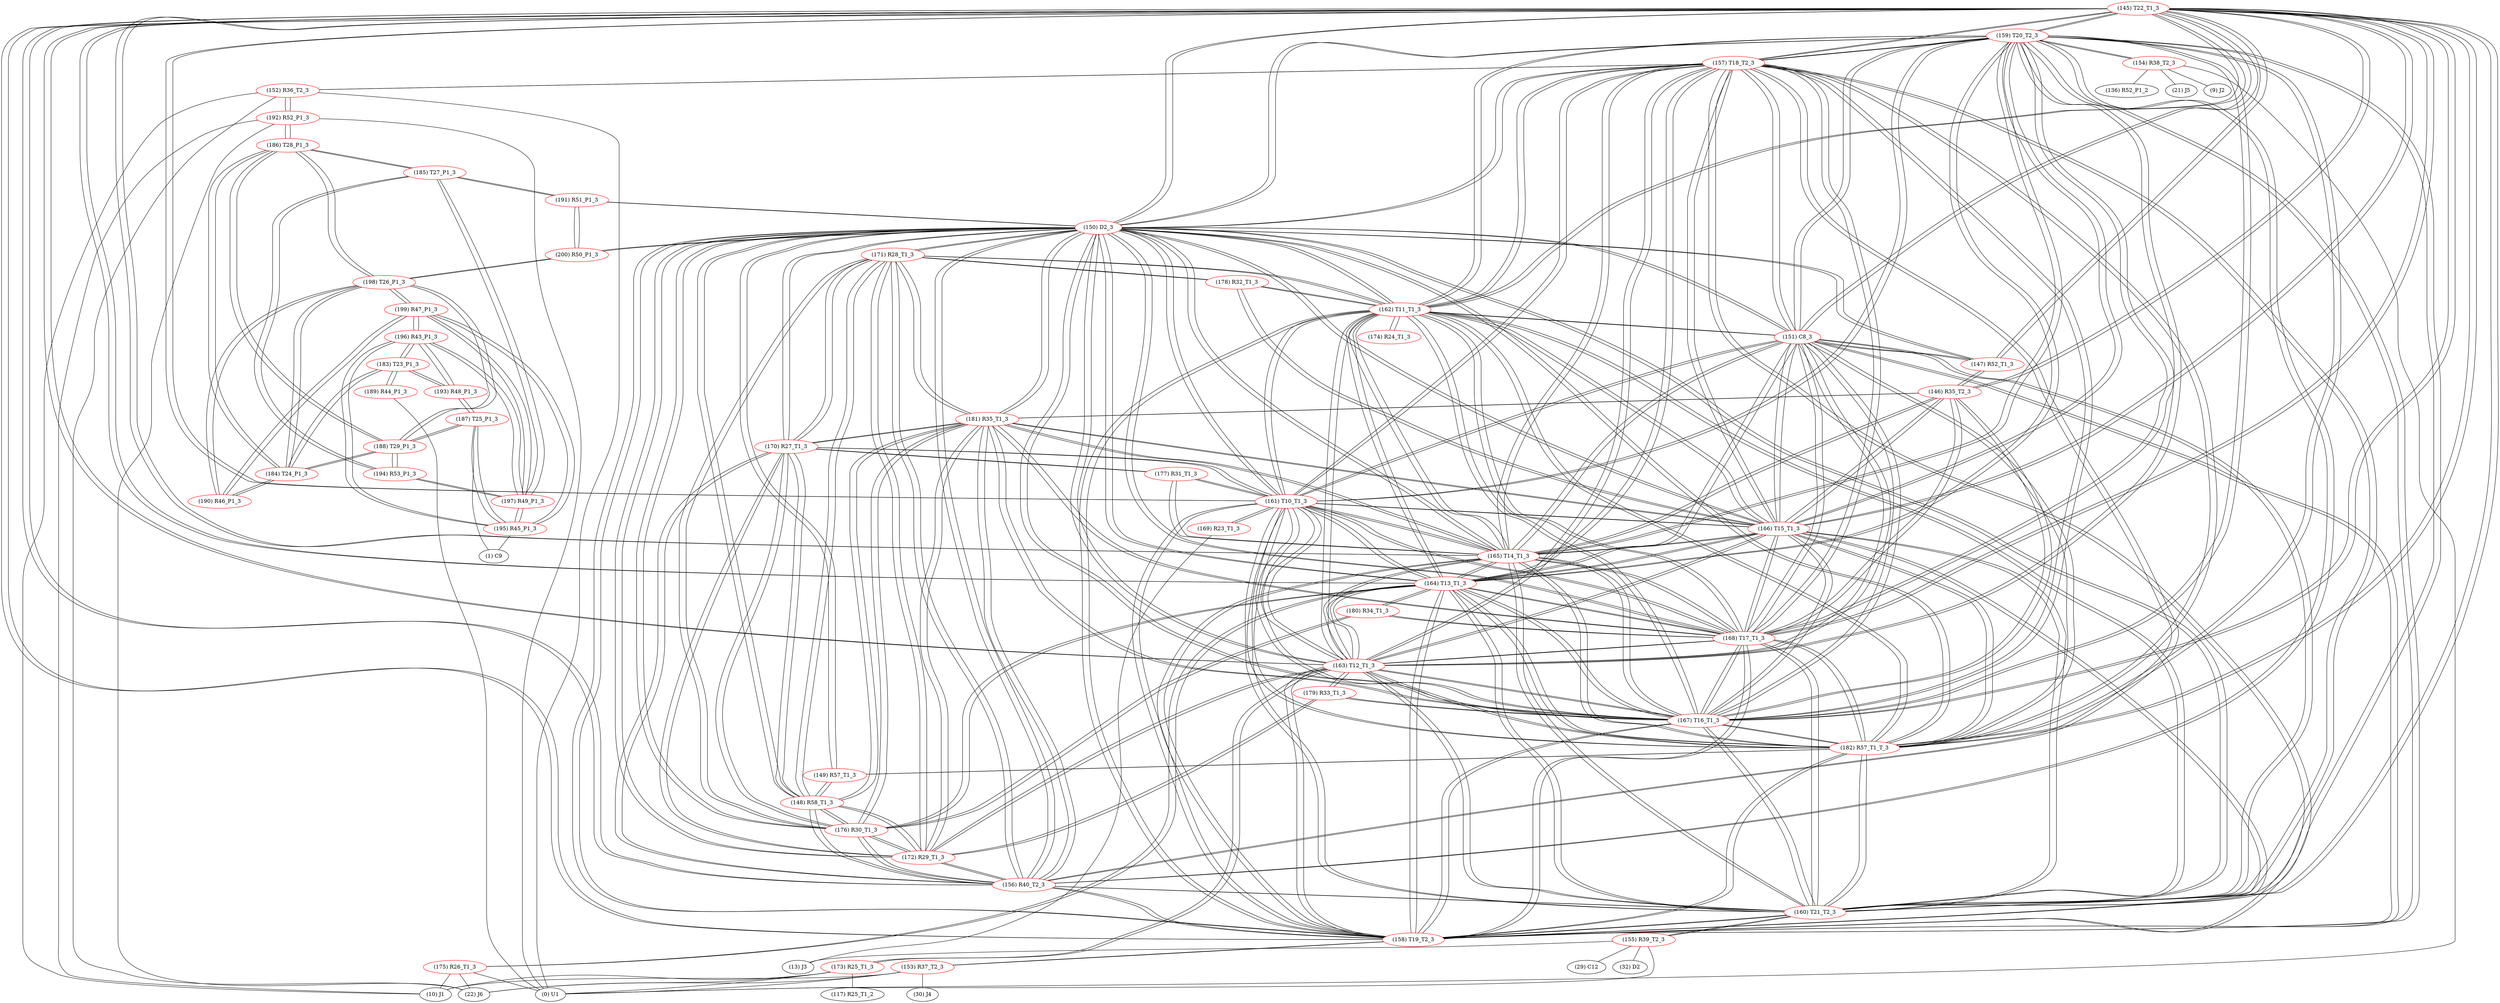 graph {
	145 [label="(145) T22_T1_3" color=red]
	159 [label="(159) T20_T2_3"]
	157 [label="(157) T18_T2_3"]
	158 [label="(158) T19_T2_3"]
	160 [label="(160) T21_T2_3"]
	182 [label="(182) R57_T1_T_3"]
	150 [label="(150) D2_3"]
	162 [label="(162) T11_T1_3"]
	167 [label="(167) T16_T1_3"]
	168 [label="(168) T17_T1_3"]
	161 [label="(161) T10_T1_3"]
	163 [label="(163) T12_T1_3"]
	164 [label="(164) T13_T1_3"]
	165 [label="(165) T14_T1_3"]
	166 [label="(166) T15_T1_3"]
	151 [label="(151) C8_3"]
	156 [label="(156) R40_T2_3"]
	147 [label="(147) R52_T1_3"]
	146 [label="(146) R35_T2_3"]
	146 [label="(146) R35_T2_3" color=red]
	167 [label="(167) T16_T1_3"]
	166 [label="(166) T15_T1_3"]
	181 [label="(181) R35_T1_3"]
	165 [label="(165) T14_T1_3"]
	168 [label="(168) T17_T1_3"]
	147 [label="(147) R52_T1_3"]
	145 [label="(145) T22_T1_3"]
	147 [label="(147) R52_T1_3" color=red]
	150 [label="(150) D2_3"]
	151 [label="(151) C8_3"]
	146 [label="(146) R35_T2_3"]
	145 [label="(145) T22_T1_3"]
	148 [label="(148) R58_T1_3" color=red]
	149 [label="(149) R57_T1_3"]
	150 [label="(150) D2_3"]
	172 [label="(172) R29_T1_3"]
	181 [label="(181) R35_T1_3"]
	156 [label="(156) R40_T2_3"]
	176 [label="(176) R30_T1_3"]
	170 [label="(170) R27_T1_3"]
	171 [label="(171) R28_T1_3"]
	149 [label="(149) R57_T1_3" color=red]
	148 [label="(148) R58_T1_3"]
	150 [label="(150) D2_3"]
	182 [label="(182) R57_T1_T_3"]
	150 [label="(150) D2_3" color=red]
	159 [label="(159) T20_T2_3"]
	157 [label="(157) T18_T2_3"]
	158 [label="(158) T19_T2_3"]
	160 [label="(160) T21_T2_3"]
	182 [label="(182) R57_T1_T_3"]
	145 [label="(145) T22_T1_3"]
	162 [label="(162) T11_T1_3"]
	167 [label="(167) T16_T1_3"]
	168 [label="(168) T17_T1_3"]
	161 [label="(161) T10_T1_3"]
	163 [label="(163) T12_T1_3"]
	164 [label="(164) T13_T1_3"]
	165 [label="(165) T14_T1_3"]
	166 [label="(166) T15_T1_3"]
	151 [label="(151) C8_3"]
	147 [label="(147) R52_T1_3"]
	148 [label="(148) R58_T1_3"]
	149 [label="(149) R57_T1_3"]
	172 [label="(172) R29_T1_3"]
	181 [label="(181) R35_T1_3"]
	156 [label="(156) R40_T2_3"]
	176 [label="(176) R30_T1_3"]
	170 [label="(170) R27_T1_3"]
	171 [label="(171) R28_T1_3"]
	191 [label="(191) R51_P1_3"]
	200 [label="(200) R50_P1_3"]
	151 [label="(151) C8_3" color=red]
	159 [label="(159) T20_T2_3"]
	157 [label="(157) T18_T2_3"]
	158 [label="(158) T19_T2_3"]
	160 [label="(160) T21_T2_3"]
	182 [label="(182) R57_T1_T_3"]
	145 [label="(145) T22_T1_3"]
	150 [label="(150) D2_3"]
	162 [label="(162) T11_T1_3"]
	167 [label="(167) T16_T1_3"]
	168 [label="(168) T17_T1_3"]
	161 [label="(161) T10_T1_3"]
	163 [label="(163) T12_T1_3"]
	164 [label="(164) T13_T1_3"]
	165 [label="(165) T14_T1_3"]
	166 [label="(166) T15_T1_3"]
	147 [label="(147) R52_T1_3"]
	152 [label="(152) R36_T2_3" color=red]
	0 [label="(0) U1"]
	22 [label="(22) J6"]
	10 [label="(10) J1"]
	192 [label="(192) R52_P1_3"]
	157 [label="(157) T18_T2_3"]
	153 [label="(153) R37_T2_3" color=red]
	0 [label="(0) U1"]
	22 [label="(22) J6"]
	30 [label="(30) J4"]
	10 [label="(10) J1"]
	158 [label="(158) T19_T2_3"]
	154 [label="(154) R38_T2_3" color=red]
	0 [label="(0) U1"]
	21 [label="(21) J5"]
	9 [label="(9) J2"]
	136 [label="(136) R52_P1_2"]
	159 [label="(159) T20_T2_3"]
	155 [label="(155) R39_T2_3" color=red]
	0 [label="(0) U1"]
	13 [label="(13) J3"]
	32 [label="(32) D2"]
	29 [label="(29) C12"]
	160 [label="(160) T21_T2_3"]
	156 [label="(156) R40_T2_3" color=red]
	172 [label="(172) R29_T1_3"]
	181 [label="(181) R35_T1_3"]
	176 [label="(176) R30_T1_3"]
	150 [label="(150) D2_3"]
	148 [label="(148) R58_T1_3"]
	170 [label="(170) R27_T1_3"]
	171 [label="(171) R28_T1_3"]
	145 [label="(145) T22_T1_3"]
	158 [label="(158) T19_T2_3"]
	157 [label="(157) T18_T2_3"]
	160 [label="(160) T21_T2_3"]
	159 [label="(159) T20_T2_3"]
	157 [label="(157) T18_T2_3" color=red]
	159 [label="(159) T20_T2_3"]
	158 [label="(158) T19_T2_3"]
	160 [label="(160) T21_T2_3"]
	182 [label="(182) R57_T1_T_3"]
	145 [label="(145) T22_T1_3"]
	150 [label="(150) D2_3"]
	162 [label="(162) T11_T1_3"]
	167 [label="(167) T16_T1_3"]
	168 [label="(168) T17_T1_3"]
	161 [label="(161) T10_T1_3"]
	163 [label="(163) T12_T1_3"]
	164 [label="(164) T13_T1_3"]
	165 [label="(165) T14_T1_3"]
	166 [label="(166) T15_T1_3"]
	151 [label="(151) C8_3"]
	156 [label="(156) R40_T2_3"]
	152 [label="(152) R36_T2_3"]
	158 [label="(158) T19_T2_3" color=red]
	159 [label="(159) T20_T2_3"]
	157 [label="(157) T18_T2_3"]
	160 [label="(160) T21_T2_3"]
	182 [label="(182) R57_T1_T_3"]
	145 [label="(145) T22_T1_3"]
	150 [label="(150) D2_3"]
	162 [label="(162) T11_T1_3"]
	167 [label="(167) T16_T1_3"]
	168 [label="(168) T17_T1_3"]
	161 [label="(161) T10_T1_3"]
	163 [label="(163) T12_T1_3"]
	164 [label="(164) T13_T1_3"]
	165 [label="(165) T14_T1_3"]
	166 [label="(166) T15_T1_3"]
	151 [label="(151) C8_3"]
	156 [label="(156) R40_T2_3"]
	153 [label="(153) R37_T2_3"]
	159 [label="(159) T20_T2_3" color=red]
	157 [label="(157) T18_T2_3"]
	158 [label="(158) T19_T2_3"]
	160 [label="(160) T21_T2_3"]
	182 [label="(182) R57_T1_T_3"]
	145 [label="(145) T22_T1_3"]
	150 [label="(150) D2_3"]
	162 [label="(162) T11_T1_3"]
	167 [label="(167) T16_T1_3"]
	168 [label="(168) T17_T1_3"]
	161 [label="(161) T10_T1_3"]
	163 [label="(163) T12_T1_3"]
	164 [label="(164) T13_T1_3"]
	165 [label="(165) T14_T1_3"]
	166 [label="(166) T15_T1_3"]
	151 [label="(151) C8_3"]
	156 [label="(156) R40_T2_3"]
	154 [label="(154) R38_T2_3"]
	160 [label="(160) T21_T2_3" color=red]
	159 [label="(159) T20_T2_3"]
	157 [label="(157) T18_T2_3"]
	158 [label="(158) T19_T2_3"]
	182 [label="(182) R57_T1_T_3"]
	145 [label="(145) T22_T1_3"]
	150 [label="(150) D2_3"]
	162 [label="(162) T11_T1_3"]
	167 [label="(167) T16_T1_3"]
	168 [label="(168) T17_T1_3"]
	161 [label="(161) T10_T1_3"]
	163 [label="(163) T12_T1_3"]
	164 [label="(164) T13_T1_3"]
	165 [label="(165) T14_T1_3"]
	166 [label="(166) T15_T1_3"]
	151 [label="(151) C8_3"]
	156 [label="(156) R40_T2_3"]
	155 [label="(155) R39_T2_3"]
	161 [label="(161) T10_T1_3" color=red]
	159 [label="(159) T20_T2_3"]
	157 [label="(157) T18_T2_3"]
	158 [label="(158) T19_T2_3"]
	160 [label="(160) T21_T2_3"]
	182 [label="(182) R57_T1_T_3"]
	145 [label="(145) T22_T1_3"]
	150 [label="(150) D2_3"]
	162 [label="(162) T11_T1_3"]
	167 [label="(167) T16_T1_3"]
	168 [label="(168) T17_T1_3"]
	163 [label="(163) T12_T1_3"]
	164 [label="(164) T13_T1_3"]
	165 [label="(165) T14_T1_3"]
	166 [label="(166) T15_T1_3"]
	151 [label="(151) C8_3"]
	169 [label="(169) R23_T1_3"]
	177 [label="(177) R31_T1_3"]
	170 [label="(170) R27_T1_3"]
	162 [label="(162) T11_T1_3" color=red]
	159 [label="(159) T20_T2_3"]
	157 [label="(157) T18_T2_3"]
	158 [label="(158) T19_T2_3"]
	160 [label="(160) T21_T2_3"]
	182 [label="(182) R57_T1_T_3"]
	145 [label="(145) T22_T1_3"]
	150 [label="(150) D2_3"]
	167 [label="(167) T16_T1_3"]
	168 [label="(168) T17_T1_3"]
	161 [label="(161) T10_T1_3"]
	163 [label="(163) T12_T1_3"]
	164 [label="(164) T13_T1_3"]
	165 [label="(165) T14_T1_3"]
	166 [label="(166) T15_T1_3"]
	151 [label="(151) C8_3"]
	174 [label="(174) R24_T1_3"]
	178 [label="(178) R32_T1_3"]
	171 [label="(171) R28_T1_3"]
	163 [label="(163) T12_T1_3" color=red]
	159 [label="(159) T20_T2_3"]
	157 [label="(157) T18_T2_3"]
	158 [label="(158) T19_T2_3"]
	160 [label="(160) T21_T2_3"]
	182 [label="(182) R57_T1_T_3"]
	145 [label="(145) T22_T1_3"]
	150 [label="(150) D2_3"]
	162 [label="(162) T11_T1_3"]
	167 [label="(167) T16_T1_3"]
	168 [label="(168) T17_T1_3"]
	161 [label="(161) T10_T1_3"]
	164 [label="(164) T13_T1_3"]
	165 [label="(165) T14_T1_3"]
	166 [label="(166) T15_T1_3"]
	151 [label="(151) C8_3"]
	179 [label="(179) R33_T1_3"]
	172 [label="(172) R29_T1_3"]
	173 [label="(173) R25_T1_3"]
	164 [label="(164) T13_T1_3" color=red]
	159 [label="(159) T20_T2_3"]
	157 [label="(157) T18_T2_3"]
	158 [label="(158) T19_T2_3"]
	160 [label="(160) T21_T2_3"]
	182 [label="(182) R57_T1_T_3"]
	145 [label="(145) T22_T1_3"]
	150 [label="(150) D2_3"]
	162 [label="(162) T11_T1_3"]
	167 [label="(167) T16_T1_3"]
	168 [label="(168) T17_T1_3"]
	161 [label="(161) T10_T1_3"]
	163 [label="(163) T12_T1_3"]
	165 [label="(165) T14_T1_3"]
	166 [label="(166) T15_T1_3"]
	151 [label="(151) C8_3"]
	176 [label="(176) R30_T1_3"]
	180 [label="(180) R34_T1_3"]
	175 [label="(175) R26_T1_3"]
	165 [label="(165) T14_T1_3" color=red]
	159 [label="(159) T20_T2_3"]
	157 [label="(157) T18_T2_3"]
	158 [label="(158) T19_T2_3"]
	160 [label="(160) T21_T2_3"]
	182 [label="(182) R57_T1_T_3"]
	145 [label="(145) T22_T1_3"]
	150 [label="(150) D2_3"]
	162 [label="(162) T11_T1_3"]
	167 [label="(167) T16_T1_3"]
	168 [label="(168) T17_T1_3"]
	161 [label="(161) T10_T1_3"]
	163 [label="(163) T12_T1_3"]
	164 [label="(164) T13_T1_3"]
	166 [label="(166) T15_T1_3"]
	151 [label="(151) C8_3"]
	181 [label="(181) R35_T1_3"]
	146 [label="(146) R35_T2_3"]
	177 [label="(177) R31_T1_3"]
	166 [label="(166) T15_T1_3" color=red]
	159 [label="(159) T20_T2_3"]
	157 [label="(157) T18_T2_3"]
	158 [label="(158) T19_T2_3"]
	160 [label="(160) T21_T2_3"]
	182 [label="(182) R57_T1_T_3"]
	145 [label="(145) T22_T1_3"]
	150 [label="(150) D2_3"]
	162 [label="(162) T11_T1_3"]
	167 [label="(167) T16_T1_3"]
	168 [label="(168) T17_T1_3"]
	161 [label="(161) T10_T1_3"]
	163 [label="(163) T12_T1_3"]
	164 [label="(164) T13_T1_3"]
	165 [label="(165) T14_T1_3"]
	151 [label="(151) C8_3"]
	181 [label="(181) R35_T1_3"]
	146 [label="(146) R35_T2_3"]
	178 [label="(178) R32_T1_3"]
	167 [label="(167) T16_T1_3" color=red]
	159 [label="(159) T20_T2_3"]
	157 [label="(157) T18_T2_3"]
	158 [label="(158) T19_T2_3"]
	160 [label="(160) T21_T2_3"]
	182 [label="(182) R57_T1_T_3"]
	145 [label="(145) T22_T1_3"]
	150 [label="(150) D2_3"]
	162 [label="(162) T11_T1_3"]
	168 [label="(168) T17_T1_3"]
	161 [label="(161) T10_T1_3"]
	163 [label="(163) T12_T1_3"]
	164 [label="(164) T13_T1_3"]
	165 [label="(165) T14_T1_3"]
	166 [label="(166) T15_T1_3"]
	151 [label="(151) C8_3"]
	181 [label="(181) R35_T1_3"]
	146 [label="(146) R35_T2_3"]
	179 [label="(179) R33_T1_3"]
	168 [label="(168) T17_T1_3" color=red]
	159 [label="(159) T20_T2_3"]
	157 [label="(157) T18_T2_3"]
	158 [label="(158) T19_T2_3"]
	160 [label="(160) T21_T2_3"]
	182 [label="(182) R57_T1_T_3"]
	145 [label="(145) T22_T1_3"]
	150 [label="(150) D2_3"]
	162 [label="(162) T11_T1_3"]
	167 [label="(167) T16_T1_3"]
	161 [label="(161) T10_T1_3"]
	163 [label="(163) T12_T1_3"]
	164 [label="(164) T13_T1_3"]
	165 [label="(165) T14_T1_3"]
	166 [label="(166) T15_T1_3"]
	151 [label="(151) C8_3"]
	181 [label="(181) R35_T1_3"]
	146 [label="(146) R35_T2_3"]
	180 [label="(180) R34_T1_3"]
	169 [label="(169) R23_T1_3" color=red]
	13 [label="(13) J3"]
	161 [label="(161) T10_T1_3"]
	170 [label="(170) R27_T1_3" color=red]
	172 [label="(172) R29_T1_3"]
	181 [label="(181) R35_T1_3"]
	156 [label="(156) R40_T2_3"]
	176 [label="(176) R30_T1_3"]
	150 [label="(150) D2_3"]
	148 [label="(148) R58_T1_3"]
	171 [label="(171) R28_T1_3"]
	161 [label="(161) T10_T1_3"]
	177 [label="(177) R31_T1_3"]
	171 [label="(171) R28_T1_3" color=red]
	172 [label="(172) R29_T1_3"]
	181 [label="(181) R35_T1_3"]
	156 [label="(156) R40_T2_3"]
	176 [label="(176) R30_T1_3"]
	150 [label="(150) D2_3"]
	148 [label="(148) R58_T1_3"]
	170 [label="(170) R27_T1_3"]
	178 [label="(178) R32_T1_3"]
	162 [label="(162) T11_T1_3"]
	172 [label="(172) R29_T1_3" color=red]
	181 [label="(181) R35_T1_3"]
	156 [label="(156) R40_T2_3"]
	176 [label="(176) R30_T1_3"]
	150 [label="(150) D2_3"]
	148 [label="(148) R58_T1_3"]
	170 [label="(170) R27_T1_3"]
	171 [label="(171) R28_T1_3"]
	179 [label="(179) R33_T1_3"]
	163 [label="(163) T12_T1_3"]
	173 [label="(173) R25_T1_3" color=red]
	22 [label="(22) J6"]
	10 [label="(10) J1"]
	0 [label="(0) U1"]
	117 [label="(117) R25_T1_2"]
	163 [label="(163) T12_T1_3"]
	174 [label="(174) R24_T1_3" color=red]
	162 [label="(162) T11_T1_3"]
	175 [label="(175) R26_T1_3" color=red]
	22 [label="(22) J6"]
	10 [label="(10) J1"]
	0 [label="(0) U1"]
	164 [label="(164) T13_T1_3"]
	176 [label="(176) R30_T1_3" color=red]
	172 [label="(172) R29_T1_3"]
	181 [label="(181) R35_T1_3"]
	156 [label="(156) R40_T2_3"]
	150 [label="(150) D2_3"]
	148 [label="(148) R58_T1_3"]
	170 [label="(170) R27_T1_3"]
	171 [label="(171) R28_T1_3"]
	180 [label="(180) R34_T1_3"]
	164 [label="(164) T13_T1_3"]
	177 [label="(177) R31_T1_3" color=red]
	161 [label="(161) T10_T1_3"]
	170 [label="(170) R27_T1_3"]
	165 [label="(165) T14_T1_3"]
	178 [label="(178) R32_T1_3" color=red]
	166 [label="(166) T15_T1_3"]
	171 [label="(171) R28_T1_3"]
	162 [label="(162) T11_T1_3"]
	179 [label="(179) R33_T1_3" color=red]
	167 [label="(167) T16_T1_3"]
	172 [label="(172) R29_T1_3"]
	163 [label="(163) T12_T1_3"]
	180 [label="(180) R34_T1_3" color=red]
	168 [label="(168) T17_T1_3"]
	176 [label="(176) R30_T1_3"]
	164 [label="(164) T13_T1_3"]
	181 [label="(181) R35_T1_3" color=red]
	172 [label="(172) R29_T1_3"]
	156 [label="(156) R40_T2_3"]
	176 [label="(176) R30_T1_3"]
	150 [label="(150) D2_3"]
	148 [label="(148) R58_T1_3"]
	170 [label="(170) R27_T1_3"]
	171 [label="(171) R28_T1_3"]
	167 [label="(167) T16_T1_3"]
	166 [label="(166) T15_T1_3"]
	165 [label="(165) T14_T1_3"]
	168 [label="(168) T17_T1_3"]
	146 [label="(146) R35_T2_3"]
	182 [label="(182) R57_T1_T_3" color=red]
	159 [label="(159) T20_T2_3"]
	157 [label="(157) T18_T2_3"]
	158 [label="(158) T19_T2_3"]
	160 [label="(160) T21_T2_3"]
	145 [label="(145) T22_T1_3"]
	150 [label="(150) D2_3"]
	162 [label="(162) T11_T1_3"]
	167 [label="(167) T16_T1_3"]
	168 [label="(168) T17_T1_3"]
	161 [label="(161) T10_T1_3"]
	163 [label="(163) T12_T1_3"]
	164 [label="(164) T13_T1_3"]
	165 [label="(165) T14_T1_3"]
	166 [label="(166) T15_T1_3"]
	151 [label="(151) C8_3"]
	149 [label="(149) R57_T1_3"]
	183 [label="(183) T23_P1_3" color=red]
	193 [label="(193) R48_P1_3"]
	196 [label="(196) R43_P1_3"]
	184 [label="(184) T24_P1_3"]
	189 [label="(189) R44_P1_3"]
	184 [label="(184) T24_P1_3" color=red]
	198 [label="(198) T26_P1_3"]
	188 [label="(188) T29_P1_3"]
	186 [label="(186) T28_P1_3"]
	190 [label="(190) R46_P1_3"]
	183 [label="(183) T23_P1_3"]
	185 [label="(185) T27_P1_3" color=red]
	191 [label="(191) R51_P1_3"]
	186 [label="(186) T28_P1_3"]
	194 [label="(194) R53_P1_3"]
	197 [label="(197) R49_P1_3"]
	186 [label="(186) T28_P1_3" color=red]
	198 [label="(198) T26_P1_3"]
	184 [label="(184) T24_P1_3"]
	188 [label="(188) T29_P1_3"]
	192 [label="(192) R52_P1_3"]
	185 [label="(185) T27_P1_3"]
	187 [label="(187) T25_P1_3" color=red]
	188 [label="(188) T29_P1_3"]
	193 [label="(193) R48_P1_3"]
	195 [label="(195) R45_P1_3"]
	1 [label="(1) C9"]
	188 [label="(188) T29_P1_3" color=red]
	198 [label="(198) T26_P1_3"]
	184 [label="(184) T24_P1_3"]
	186 [label="(186) T28_P1_3"]
	187 [label="(187) T25_P1_3"]
	194 [label="(194) R53_P1_3"]
	189 [label="(189) R44_P1_3" color=red]
	0 [label="(0) U1"]
	183 [label="(183) T23_P1_3"]
	190 [label="(190) R46_P1_3" color=red]
	198 [label="(198) T26_P1_3"]
	199 [label="(199) R47_P1_3"]
	184 [label="(184) T24_P1_3"]
	191 [label="(191) R51_P1_3" color=red]
	185 [label="(185) T27_P1_3"]
	200 [label="(200) R50_P1_3"]
	150 [label="(150) D2_3"]
	192 [label="(192) R52_P1_3" color=red]
	0 [label="(0) U1"]
	22 [label="(22) J6"]
	10 [label="(10) J1"]
	152 [label="(152) R36_T2_3"]
	186 [label="(186) T28_P1_3"]
	193 [label="(193) R48_P1_3" color=red]
	187 [label="(187) T25_P1_3"]
	183 [label="(183) T23_P1_3"]
	196 [label="(196) R43_P1_3"]
	194 [label="(194) R53_P1_3" color=red]
	188 [label="(188) T29_P1_3"]
	185 [label="(185) T27_P1_3"]
	197 [label="(197) R49_P1_3"]
	195 [label="(195) R45_P1_3" color=red]
	199 [label="(199) R47_P1_3"]
	196 [label="(196) R43_P1_3"]
	197 [label="(197) R49_P1_3"]
	187 [label="(187) T25_P1_3"]
	1 [label="(1) C9"]
	196 [label="(196) R43_P1_3" color=red]
	193 [label="(193) R48_P1_3"]
	183 [label="(183) T23_P1_3"]
	199 [label="(199) R47_P1_3"]
	195 [label="(195) R45_P1_3"]
	197 [label="(197) R49_P1_3"]
	197 [label="(197) R49_P1_3" color=red]
	199 [label="(199) R47_P1_3"]
	195 [label="(195) R45_P1_3"]
	196 [label="(196) R43_P1_3"]
	185 [label="(185) T27_P1_3"]
	194 [label="(194) R53_P1_3"]
	198 [label="(198) T26_P1_3" color=red]
	200 [label="(200) R50_P1_3"]
	184 [label="(184) T24_P1_3"]
	188 [label="(188) T29_P1_3"]
	186 [label="(186) T28_P1_3"]
	190 [label="(190) R46_P1_3"]
	199 [label="(199) R47_P1_3"]
	199 [label="(199) R47_P1_3" color=red]
	195 [label="(195) R45_P1_3"]
	196 [label="(196) R43_P1_3"]
	197 [label="(197) R49_P1_3"]
	198 [label="(198) T26_P1_3"]
	190 [label="(190) R46_P1_3"]
	200 [label="(200) R50_P1_3" color=red]
	198 [label="(198) T26_P1_3"]
	191 [label="(191) R51_P1_3"]
	150 [label="(150) D2_3"]
	145 -- 159
	145 -- 157
	145 -- 158
	145 -- 160
	145 -- 182
	145 -- 150
	145 -- 162
	145 -- 167
	145 -- 168
	145 -- 161
	145 -- 163
	145 -- 164
	145 -- 165
	145 -- 166
	145 -- 151
	145 -- 156
	145 -- 147
	145 -- 146
	146 -- 167
	146 -- 166
	146 -- 181
	146 -- 165
	146 -- 168
	146 -- 147
	146 -- 145
	147 -- 150
	147 -- 151
	147 -- 146
	147 -- 145
	148 -- 149
	148 -- 150
	148 -- 172
	148 -- 181
	148 -- 156
	148 -- 176
	148 -- 170
	148 -- 171
	149 -- 148
	149 -- 150
	149 -- 182
	150 -- 159
	150 -- 157
	150 -- 158
	150 -- 160
	150 -- 182
	150 -- 145
	150 -- 162
	150 -- 167
	150 -- 168
	150 -- 161
	150 -- 163
	150 -- 164
	150 -- 165
	150 -- 166
	150 -- 151
	150 -- 147
	150 -- 148
	150 -- 149
	150 -- 172
	150 -- 181
	150 -- 156
	150 -- 176
	150 -- 170
	150 -- 171
	150 -- 191
	150 -- 200
	151 -- 159
	151 -- 157
	151 -- 158
	151 -- 160
	151 -- 182
	151 -- 145
	151 -- 150
	151 -- 162
	151 -- 167
	151 -- 168
	151 -- 161
	151 -- 163
	151 -- 164
	151 -- 165
	151 -- 166
	151 -- 147
	152 -- 0
	152 -- 22
	152 -- 10
	152 -- 192
	152 -- 157
	153 -- 0
	153 -- 22
	153 -- 30
	153 -- 10
	153 -- 158
	154 -- 0
	154 -- 21
	154 -- 9
	154 -- 136
	154 -- 159
	155 -- 0
	155 -- 13
	155 -- 32
	155 -- 29
	155 -- 160
	156 -- 172
	156 -- 181
	156 -- 176
	156 -- 150
	156 -- 148
	156 -- 170
	156 -- 171
	156 -- 145
	156 -- 158
	156 -- 157
	156 -- 160
	156 -- 159
	157 -- 159
	157 -- 158
	157 -- 160
	157 -- 182
	157 -- 145
	157 -- 150
	157 -- 162
	157 -- 167
	157 -- 168
	157 -- 161
	157 -- 163
	157 -- 164
	157 -- 165
	157 -- 166
	157 -- 151
	157 -- 156
	157 -- 152
	158 -- 159
	158 -- 157
	158 -- 160
	158 -- 182
	158 -- 145
	158 -- 150
	158 -- 162
	158 -- 167
	158 -- 168
	158 -- 161
	158 -- 163
	158 -- 164
	158 -- 165
	158 -- 166
	158 -- 151
	158 -- 156
	158 -- 153
	159 -- 157
	159 -- 158
	159 -- 160
	159 -- 182
	159 -- 145
	159 -- 150
	159 -- 162
	159 -- 167
	159 -- 168
	159 -- 161
	159 -- 163
	159 -- 164
	159 -- 165
	159 -- 166
	159 -- 151
	159 -- 156
	159 -- 154
	160 -- 159
	160 -- 157
	160 -- 158
	160 -- 182
	160 -- 145
	160 -- 150
	160 -- 162
	160 -- 167
	160 -- 168
	160 -- 161
	160 -- 163
	160 -- 164
	160 -- 165
	160 -- 166
	160 -- 151
	160 -- 156
	160 -- 155
	161 -- 159
	161 -- 157
	161 -- 158
	161 -- 160
	161 -- 182
	161 -- 145
	161 -- 150
	161 -- 162
	161 -- 167
	161 -- 168
	161 -- 163
	161 -- 164
	161 -- 165
	161 -- 166
	161 -- 151
	161 -- 169
	161 -- 177
	161 -- 170
	162 -- 159
	162 -- 157
	162 -- 158
	162 -- 160
	162 -- 182
	162 -- 145
	162 -- 150
	162 -- 167
	162 -- 168
	162 -- 161
	162 -- 163
	162 -- 164
	162 -- 165
	162 -- 166
	162 -- 151
	162 -- 174
	162 -- 178
	162 -- 171
	163 -- 159
	163 -- 157
	163 -- 158
	163 -- 160
	163 -- 182
	163 -- 145
	163 -- 150
	163 -- 162
	163 -- 167
	163 -- 168
	163 -- 161
	163 -- 164
	163 -- 165
	163 -- 166
	163 -- 151
	163 -- 179
	163 -- 172
	163 -- 173
	164 -- 159
	164 -- 157
	164 -- 158
	164 -- 160
	164 -- 182
	164 -- 145
	164 -- 150
	164 -- 162
	164 -- 167
	164 -- 168
	164 -- 161
	164 -- 163
	164 -- 165
	164 -- 166
	164 -- 151
	164 -- 176
	164 -- 180
	164 -- 175
	165 -- 159
	165 -- 157
	165 -- 158
	165 -- 160
	165 -- 182
	165 -- 145
	165 -- 150
	165 -- 162
	165 -- 167
	165 -- 168
	165 -- 161
	165 -- 163
	165 -- 164
	165 -- 166
	165 -- 151
	165 -- 181
	165 -- 146
	165 -- 177
	166 -- 159
	166 -- 157
	166 -- 158
	166 -- 160
	166 -- 182
	166 -- 145
	166 -- 150
	166 -- 162
	166 -- 167
	166 -- 168
	166 -- 161
	166 -- 163
	166 -- 164
	166 -- 165
	166 -- 151
	166 -- 181
	166 -- 146
	166 -- 178
	167 -- 159
	167 -- 157
	167 -- 158
	167 -- 160
	167 -- 182
	167 -- 145
	167 -- 150
	167 -- 162
	167 -- 168
	167 -- 161
	167 -- 163
	167 -- 164
	167 -- 165
	167 -- 166
	167 -- 151
	167 -- 181
	167 -- 146
	167 -- 179
	168 -- 159
	168 -- 157
	168 -- 158
	168 -- 160
	168 -- 182
	168 -- 145
	168 -- 150
	168 -- 162
	168 -- 167
	168 -- 161
	168 -- 163
	168 -- 164
	168 -- 165
	168 -- 166
	168 -- 151
	168 -- 181
	168 -- 146
	168 -- 180
	169 -- 13
	169 -- 161
	170 -- 172
	170 -- 181
	170 -- 156
	170 -- 176
	170 -- 150
	170 -- 148
	170 -- 171
	170 -- 161
	170 -- 177
	171 -- 172
	171 -- 181
	171 -- 156
	171 -- 176
	171 -- 150
	171 -- 148
	171 -- 170
	171 -- 178
	171 -- 162
	172 -- 181
	172 -- 156
	172 -- 176
	172 -- 150
	172 -- 148
	172 -- 170
	172 -- 171
	172 -- 179
	172 -- 163
	173 -- 22
	173 -- 10
	173 -- 0
	173 -- 117
	173 -- 163
	174 -- 162
	175 -- 22
	175 -- 10
	175 -- 0
	175 -- 164
	176 -- 172
	176 -- 181
	176 -- 156
	176 -- 150
	176 -- 148
	176 -- 170
	176 -- 171
	176 -- 180
	176 -- 164
	177 -- 161
	177 -- 170
	177 -- 165
	178 -- 166
	178 -- 171
	178 -- 162
	179 -- 167
	179 -- 172
	179 -- 163
	180 -- 168
	180 -- 176
	180 -- 164
	181 -- 172
	181 -- 156
	181 -- 176
	181 -- 150
	181 -- 148
	181 -- 170
	181 -- 171
	181 -- 167
	181 -- 166
	181 -- 165
	181 -- 168
	181 -- 146
	182 -- 159
	182 -- 157
	182 -- 158
	182 -- 160
	182 -- 145
	182 -- 150
	182 -- 162
	182 -- 167
	182 -- 168
	182 -- 161
	182 -- 163
	182 -- 164
	182 -- 165
	182 -- 166
	182 -- 151
	182 -- 149
	183 -- 193
	183 -- 196
	183 -- 184
	183 -- 189
	184 -- 198
	184 -- 188
	184 -- 186
	184 -- 190
	184 -- 183
	185 -- 191
	185 -- 186
	185 -- 194
	185 -- 197
	186 -- 198
	186 -- 184
	186 -- 188
	186 -- 192
	186 -- 185
	187 -- 188
	187 -- 193
	187 -- 195
	187 -- 1
	188 -- 198
	188 -- 184
	188 -- 186
	188 -- 187
	188 -- 194
	189 -- 0
	189 -- 183
	190 -- 198
	190 -- 199
	190 -- 184
	191 -- 185
	191 -- 200
	191 -- 150
	192 -- 0
	192 -- 22
	192 -- 10
	192 -- 152
	192 -- 186
	193 -- 187
	193 -- 183
	193 -- 196
	194 -- 188
	194 -- 185
	194 -- 197
	195 -- 199
	195 -- 196
	195 -- 197
	195 -- 187
	195 -- 1
	196 -- 193
	196 -- 183
	196 -- 199
	196 -- 195
	196 -- 197
	197 -- 199
	197 -- 195
	197 -- 196
	197 -- 185
	197 -- 194
	198 -- 200
	198 -- 184
	198 -- 188
	198 -- 186
	198 -- 190
	198 -- 199
	199 -- 195
	199 -- 196
	199 -- 197
	199 -- 198
	199 -- 190
	200 -- 198
	200 -- 191
	200 -- 150
}